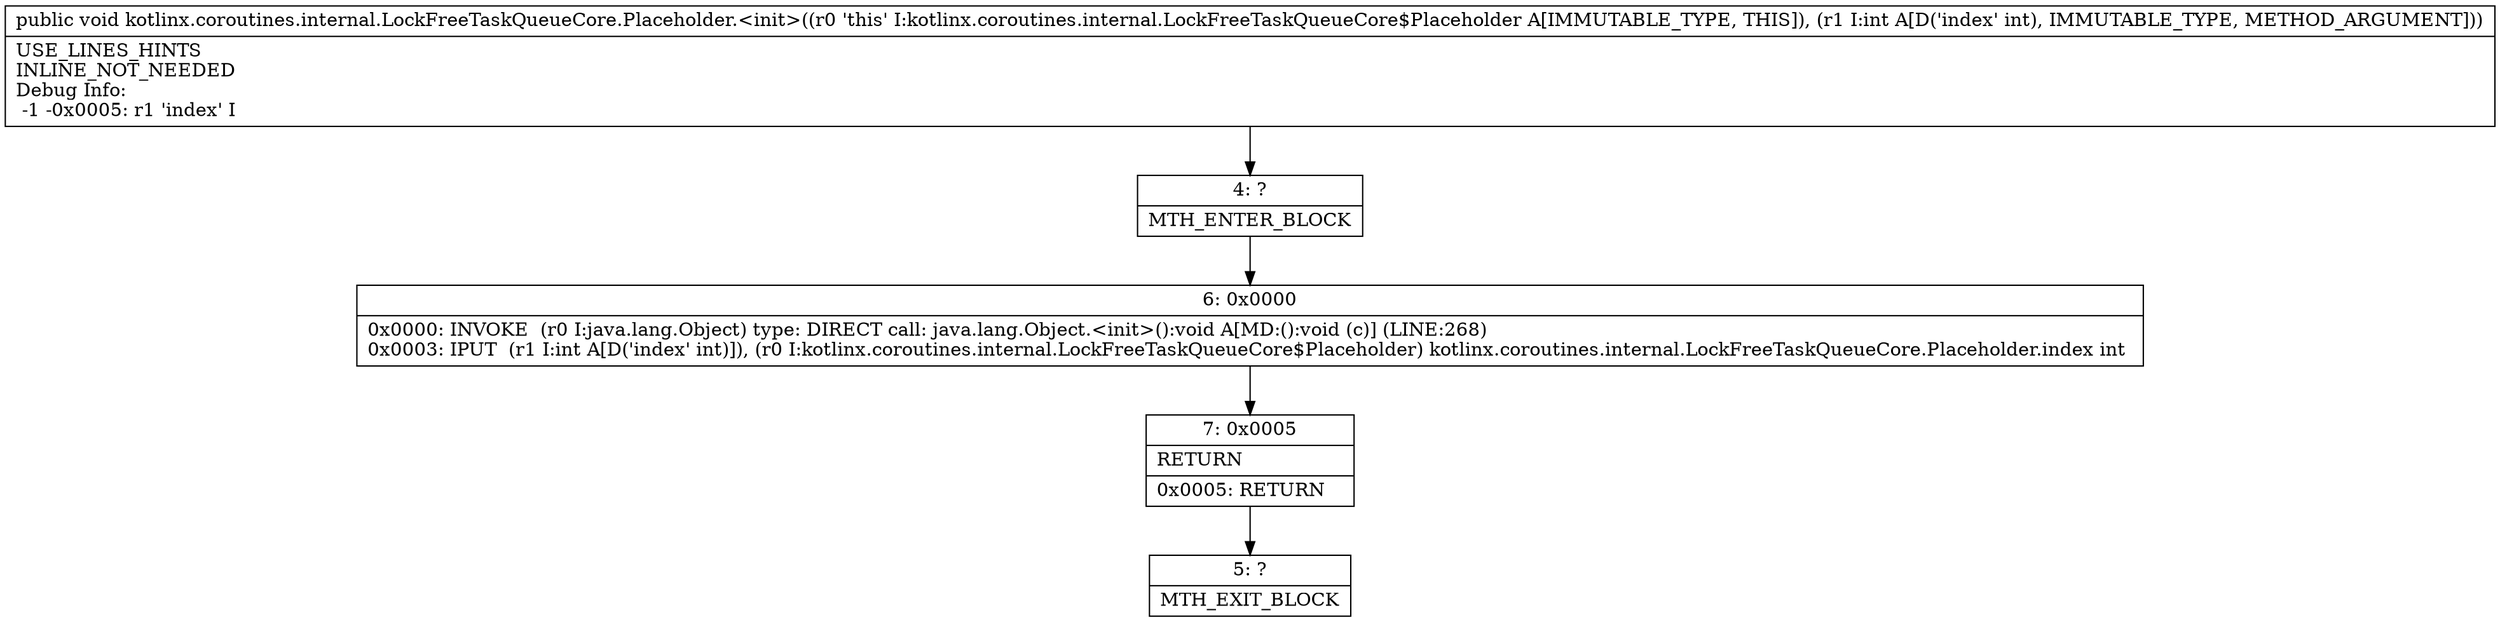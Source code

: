 digraph "CFG forkotlinx.coroutines.internal.LockFreeTaskQueueCore.Placeholder.\<init\>(I)V" {
Node_4 [shape=record,label="{4\:\ ?|MTH_ENTER_BLOCK\l}"];
Node_6 [shape=record,label="{6\:\ 0x0000|0x0000: INVOKE  (r0 I:java.lang.Object) type: DIRECT call: java.lang.Object.\<init\>():void A[MD:():void (c)] (LINE:268)\l0x0003: IPUT  (r1 I:int A[D('index' int)]), (r0 I:kotlinx.coroutines.internal.LockFreeTaskQueueCore$Placeholder) kotlinx.coroutines.internal.LockFreeTaskQueueCore.Placeholder.index int \l}"];
Node_7 [shape=record,label="{7\:\ 0x0005|RETURN\l|0x0005: RETURN   \l}"];
Node_5 [shape=record,label="{5\:\ ?|MTH_EXIT_BLOCK\l}"];
MethodNode[shape=record,label="{public void kotlinx.coroutines.internal.LockFreeTaskQueueCore.Placeholder.\<init\>((r0 'this' I:kotlinx.coroutines.internal.LockFreeTaskQueueCore$Placeholder A[IMMUTABLE_TYPE, THIS]), (r1 I:int A[D('index' int), IMMUTABLE_TYPE, METHOD_ARGUMENT]))  | USE_LINES_HINTS\lINLINE_NOT_NEEDED\lDebug Info:\l  \-1 \-0x0005: r1 'index' I\l}"];
MethodNode -> Node_4;Node_4 -> Node_6;
Node_6 -> Node_7;
Node_7 -> Node_5;
}

